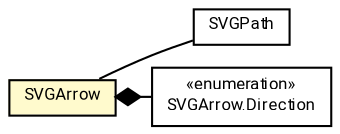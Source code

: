 #!/usr/local/bin/dot
#
# Class diagram 
# Generated by UMLGraph version R5_7_2-60-g0e99a6 (http://www.spinellis.gr/umlgraph/)
#

digraph G {
	graph [fontnames="svg"]
	edge [fontname="Roboto",fontsize=7,labelfontname="Roboto",labelfontsize=7,color="black"];
	node [fontname="Roboto",fontcolor="black",fontsize=8,shape=plaintext,margin=0,width=0,height=0];
	nodesep=0.15;
	ranksep=0.25;
	rankdir=LR;
	// de.lmu.ifi.dbs.elki.visualization.svg.SVGPath
	c9038315 [label=<<table title="de.lmu.ifi.dbs.elki.visualization.svg.SVGPath" border="0" cellborder="1" cellspacing="0" cellpadding="2" href="SVGPath.html" target="_parent">
		<tr><td><table border="0" cellspacing="0" cellpadding="1">
		<tr><td align="center" balign="center"> <font face="Roboto">SVGPath</font> </td></tr>
		</table></td></tr>
		</table>>, URL="SVGPath.html"];
	// de.lmu.ifi.dbs.elki.visualization.svg.SVGArrow
	c9038328 [label=<<table title="de.lmu.ifi.dbs.elki.visualization.svg.SVGArrow" border="0" cellborder="1" cellspacing="0" cellpadding="2" bgcolor="lemonChiffon" href="SVGArrow.html" target="_parent">
		<tr><td><table border="0" cellspacing="0" cellpadding="1">
		<tr><td align="center" balign="center"> <font face="Roboto">SVGArrow</font> </td></tr>
		</table></td></tr>
		</table>>, URL="SVGArrow.html"];
	// de.lmu.ifi.dbs.elki.visualization.svg.SVGArrow.Direction
	c9038329 [label=<<table title="de.lmu.ifi.dbs.elki.visualization.svg.SVGArrow.Direction" border="0" cellborder="1" cellspacing="0" cellpadding="2" href="SVGArrow.Direction.html" target="_parent">
		<tr><td><table border="0" cellspacing="0" cellpadding="1">
		<tr><td align="center" balign="center"> &#171;enumeration&#187; </td></tr>
		<tr><td align="center" balign="center"> <font face="Roboto">SVGArrow.Direction</font> </td></tr>
		</table></td></tr>
		</table>>, URL="SVGArrow.Direction.html"];
	// de.lmu.ifi.dbs.elki.visualization.svg.SVGArrow composed de.lmu.ifi.dbs.elki.visualization.svg.SVGArrow.Direction
	c9038328 -> c9038329 [arrowhead=none,arrowtail=diamond,dir=back,weight=6];
	// de.lmu.ifi.dbs.elki.visualization.svg.SVGArrow assoc de.lmu.ifi.dbs.elki.visualization.svg.SVGPath
	c9038328 -> c9038315 [arrowhead=none,weight=2];
}

